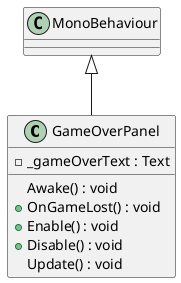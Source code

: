 @startuml
class GameOverPanel {
    - _gameOverText : Text
    Awake() : void
    + OnGameLost() : void
    + Enable() : void
    + Disable() : void
    Update() : void
}
MonoBehaviour <|-- GameOverPanel
@enduml
